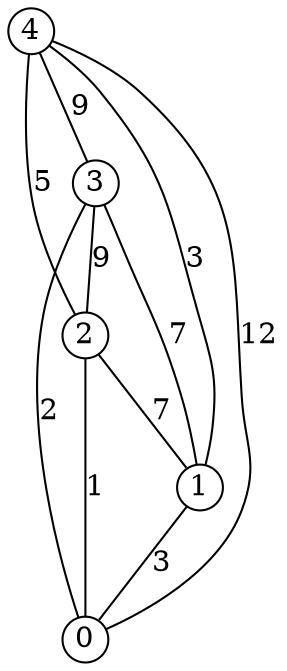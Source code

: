 graph {
	graph [shape = dot, splines = true];
	edge [arrowsize = 0.5, arrowhead = vee];
	node [shape = circle, fixedsize = true,  width = 0.3];
1 [label = 1];
2 [label = 2];
3 [label = 3];
4 [label = 4];
	1 -- 0 [label = 3, weight = 0];
	2 -- 0 [label = 1, weight = 1];
	2 -- 1 [label = 7, weight = 0];
	3 -- 0 [label = 2, weight = 0];
	3 -- 1 [label = 7, weight = 0];
	3 -- 2 [label = 9, weight = 0];
	4 -- 0 [label = 12, weight = 0];
	4 -- 1 [label = 3, weight = 0];
	4 -- 2 [label = 5, weight = 0];
	4 -- 3 [label = 9, weight = 0];
}
